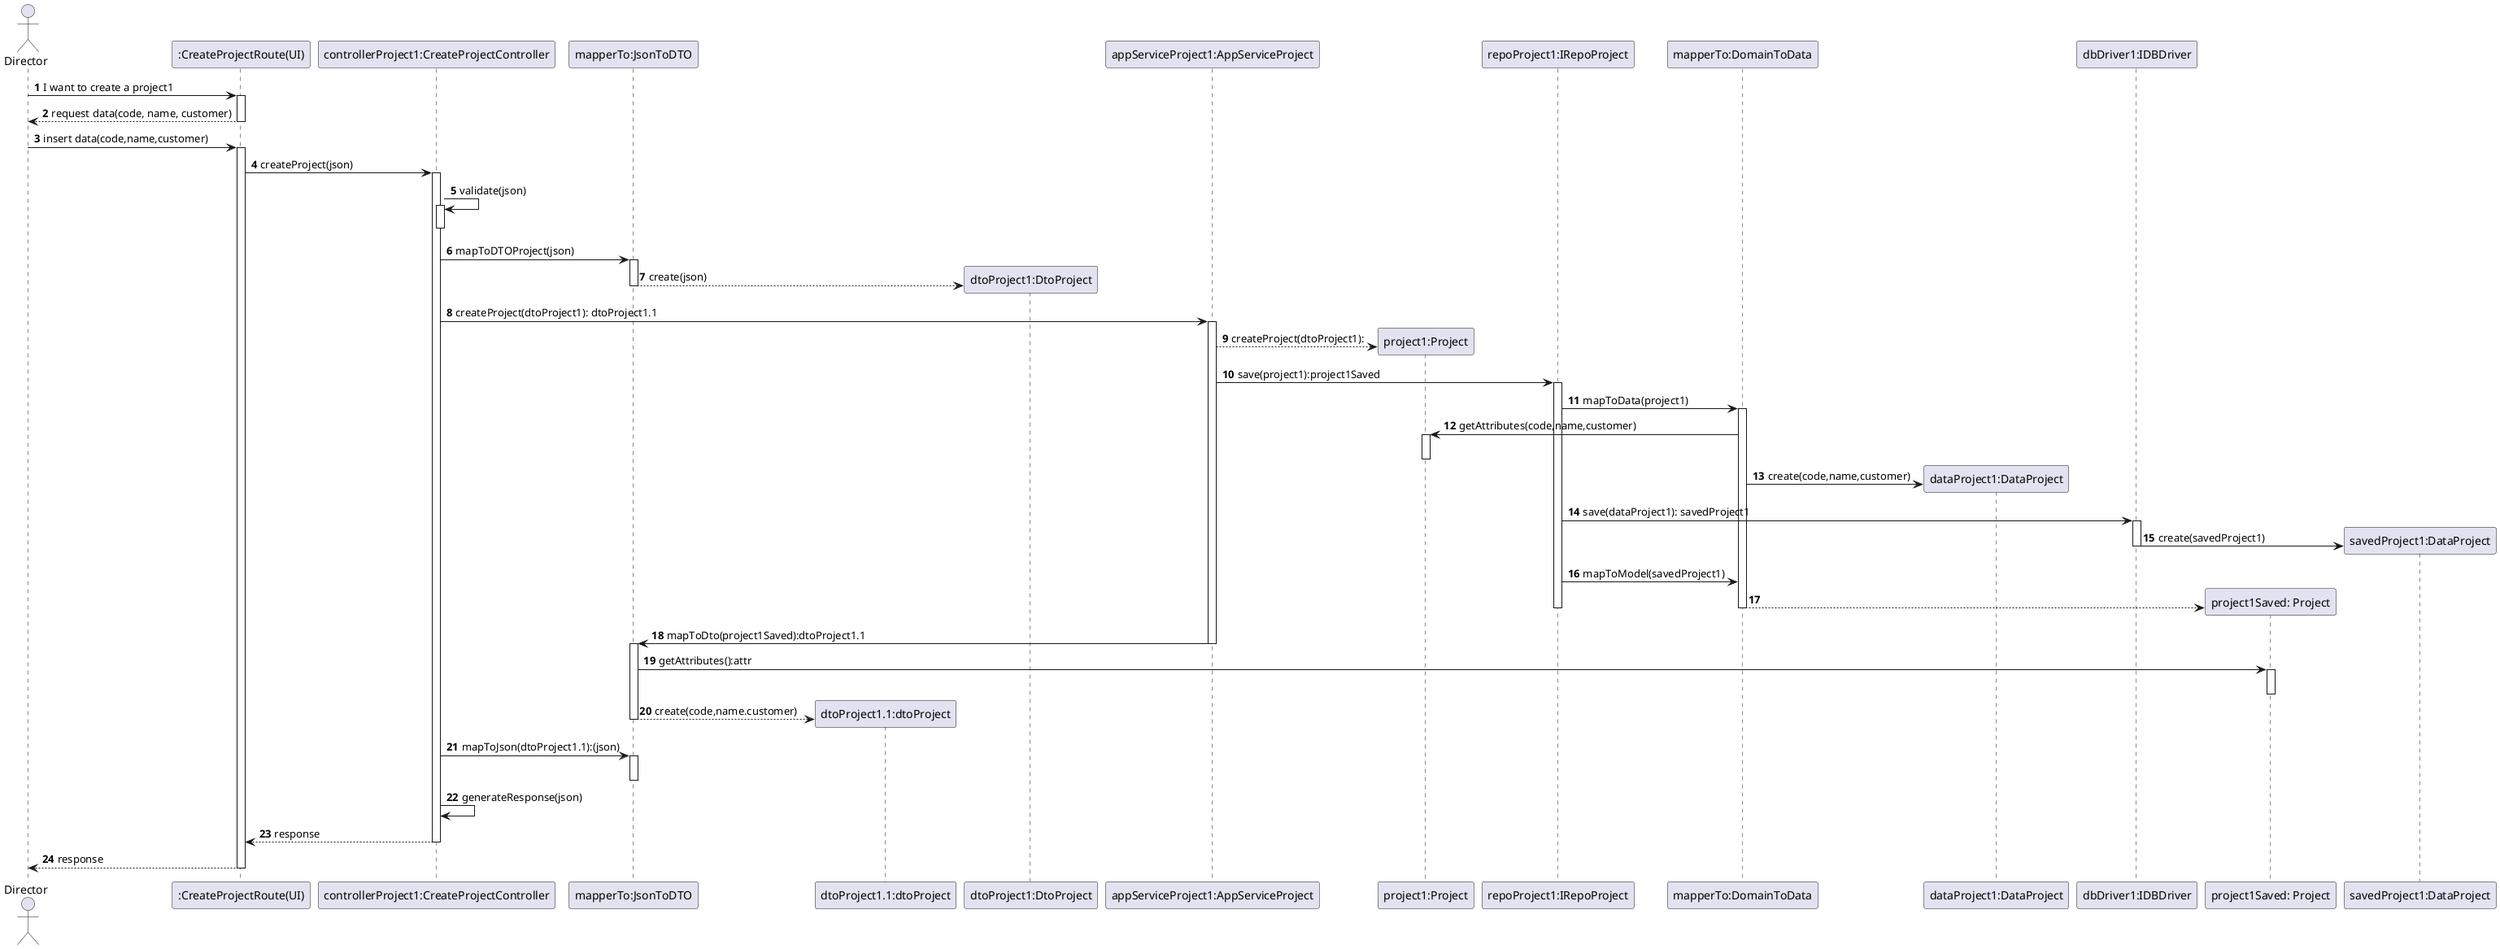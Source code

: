 @startuml
'https://plantuml.com/sequence-diagram

autonumber
actor "Director" as director
participant ":CreateProjectRoute(UI)" as route
participant "controllerProject1:CreateProjectController" as controller
participant "mapperTo:JsonToDTO" as mapperJson
participant "dtoProject1.1:dtoProject" as dtoProject1.1
participant "dtoProject1:DtoProject" as dtoProject1
participant "appServiceProject1:AppServiceProject" as service
participant "project1:Project" as project1
participant "repoProject1:IRepoProject" as repo
participant "mapperTo:DomainToData" as mapperDomain
participant "dataProject1:DataProject" as dataP
participant "dbDriver1:IDBDriver" as db
participant "project1Saved: Project" as project2
participant "savedProject1:DataProject" as dataProject


 director -> route :I want to create a project1
 activate route
director <-- route: request data(code, name, customer)
deactivate route
director -> route: insert data(code,name,customer)
activate route
route -> controller: createProject(json)
activate controller
controller -> controller:validate(json)
activate controller
deactivate controller
controller -> mapperJson: mapToDTOProject(json)
activate mapperJson
mapperJson --> dtoProject1**: create(json)
deactivate mapperJson
controller -> service : createProject(dtoProject1): dtoProject1.1
activate service
service --> project1**: createProject(dtoProject1):
service -> repo : save(project1):project1Saved
activate repo
repo -> mapperDomain : mapToData(project1)
activate mapperDomain
project1 <- mapperDomain : getAttributes(code,name,customer)
activate project1
deactivate project1
mapperDomain -> dataP**:create(code,name,customer)
repo -> db: save(dataProject1): savedProject1
activate db
db -> dataProject**: create(savedProject1)
deactivate db
repo -> mapperDomain: mapToModel(savedProject1)
mapperDomain --> project2 **
deactivate mapperDomain
deactivate repo
mapperJson <- service: mapToDto(project1Saved):dtoProject1.1
deactivate service
activate mapperJson
mapperJson -> project2: getAttributes():attr
activate project2
deactivate project2
mapperJson --> dtoProject1.1**: create(code,name.customer)
deactivate mapperJson
controller -> mapperJson: mapToJson(dtoProject1.1):(json)
activate mapperJson
deactivate mapperJson
controller -> controller: generateResponse(json)
route <-- controller : response
deactivate controller
director <-- route: response
deactivate route



@enduml